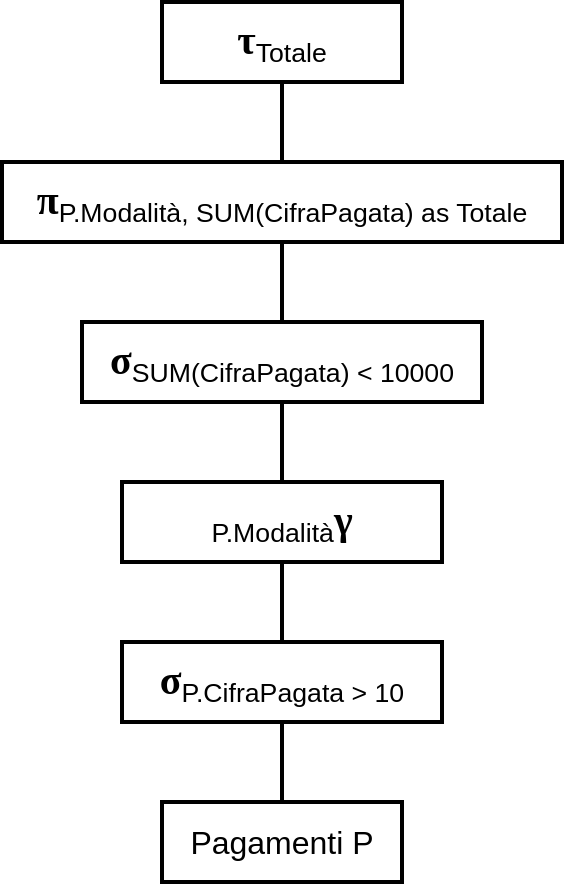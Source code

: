 <mxfile version="14.5.0" type="google"><diagram id="MebwLMxd-32iLljwUJyI" name="Page-1"><mxGraphModel dx="492" dy="565" grid="1" gridSize="10" guides="1" tooltips="1" connect="1" arrows="1" fold="1" page="1" pageScale="1" pageWidth="583" pageHeight="827" math="0" shadow="0"><root><mxCell id="0"/><mxCell id="1" parent="0"/><mxCell id="YJkk2lwXoJd3SUIR1IoE-1" value="&lt;font style=&quot;font-size: 16px&quot;&gt;Pagamenti P&lt;/font&gt;" style="text;html=1;fillColor=none;align=center;verticalAlign=middle;whiteSpace=wrap;rounded=0;strokeColor=#000000;strokeWidth=2;" vertex="1" parent="1"><mxGeometry x="160" y="440" width="120" height="40" as="geometry"/></mxCell><mxCell id="YJkk2lwXoJd3SUIR1IoE-2" value="&lt;font&gt;&lt;font face=&quot;Times New Roman&quot; size=&quot;1&quot;&gt;&lt;b style=&quot;font-size: 20px&quot;&gt;σ&lt;/b&gt;&lt;/font&gt;&lt;span style=&quot;font-size: 16px&quot;&gt;&lt;sub&gt;P.CifraPagata &amp;gt; 10&lt;/sub&gt;&lt;/span&gt;&lt;/font&gt;" style="text;html=1;fillColor=none;align=center;verticalAlign=middle;whiteSpace=wrap;rounded=0;strokeColor=#000000;strokeWidth=2;" vertex="1" parent="1"><mxGeometry x="140" y="360" width="160" height="40" as="geometry"/></mxCell><mxCell id="YJkk2lwXoJd3SUIR1IoE-3" value="" style="endArrow=none;html=1;strokeWidth=2;entryX=0.5;entryY=1;entryDx=0;entryDy=0;" edge="1" parent="1" source="YJkk2lwXoJd3SUIR1IoE-1" target="YJkk2lwXoJd3SUIR1IoE-2"><mxGeometry width="50" height="50" relative="1" as="geometry"><mxPoint x="230" y="280" as="sourcePoint"/><mxPoint x="300" y="170" as="targetPoint"/></mxGeometry></mxCell><mxCell id="YJkk2lwXoJd3SUIR1IoE-4" value="&lt;span style=&quot;font-size: 16px&quot;&gt;&lt;sub&gt;P.Modalità&lt;/sub&gt;&lt;/span&gt;&lt;font face=&quot;Times New Roman&quot; size=&quot;1&quot;&gt;&lt;b style=&quot;font-size: 20px&quot;&gt;γ&lt;/b&gt;&lt;/font&gt;" style="text;html=1;fillColor=none;align=center;verticalAlign=middle;whiteSpace=wrap;rounded=0;strokeColor=#000000;strokeWidth=2;" vertex="1" parent="1"><mxGeometry x="140" y="280" width="160" height="40" as="geometry"/></mxCell><mxCell id="YJkk2lwXoJd3SUIR1IoE-5" value="" style="endArrow=none;html=1;strokeWidth=2;entryX=0.5;entryY=1;entryDx=0;entryDy=0;exitX=0.5;exitY=0;exitDx=0;exitDy=0;" edge="1" parent="1" source="YJkk2lwXoJd3SUIR1IoE-2" target="YJkk2lwXoJd3SUIR1IoE-4"><mxGeometry width="50" height="50" relative="1" as="geometry"><mxPoint x="230" y="450" as="sourcePoint"/><mxPoint x="230" y="424" as="targetPoint"/></mxGeometry></mxCell><mxCell id="YJkk2lwXoJd3SUIR1IoE-6" value="&lt;font&gt;&lt;font face=&quot;Times New Roman&quot; size=&quot;1&quot;&gt;&lt;b style=&quot;font-size: 20px&quot;&gt;σ&lt;/b&gt;&lt;/font&gt;&lt;span style=&quot;font-size: 16px&quot;&gt;&lt;sub&gt;SUM(CifraPagata) &amp;lt; 10000&lt;/sub&gt;&lt;/span&gt;&lt;/font&gt;" style="text;html=1;fillColor=none;align=center;verticalAlign=middle;whiteSpace=wrap;rounded=0;strokeColor=#000000;strokeWidth=2;" vertex="1" parent="1"><mxGeometry x="120" y="200" width="200" height="40" as="geometry"/></mxCell><mxCell id="YJkk2lwXoJd3SUIR1IoE-7" value="" style="endArrow=none;html=1;strokeWidth=2;entryX=0.5;entryY=1;entryDx=0;entryDy=0;exitX=0.5;exitY=0;exitDx=0;exitDy=0;" edge="1" parent="1" source="YJkk2lwXoJd3SUIR1IoE-4" target="YJkk2lwXoJd3SUIR1IoE-6"><mxGeometry width="50" height="50" relative="1" as="geometry"><mxPoint x="230" y="450" as="sourcePoint"/><mxPoint x="230" y="424" as="targetPoint"/></mxGeometry></mxCell><mxCell id="YJkk2lwXoJd3SUIR1IoE-9" value="&lt;font&gt;&lt;font face=&quot;Times New Roman&quot; style=&quot;font-size: 20px&quot;&gt;&lt;b&gt;π&lt;/b&gt;&lt;/font&gt;&lt;span style=&quot;font-size: 16px&quot;&gt;&lt;sub&gt;P.Modalità, SUM(CifraPagata) as Totale&lt;/sub&gt;&lt;/span&gt;&lt;/font&gt;" style="text;html=1;fillColor=none;align=center;verticalAlign=middle;whiteSpace=wrap;rounded=0;strokeColor=#000000;strokeWidth=2;" vertex="1" parent="1"><mxGeometry x="80" y="120" width="280" height="40" as="geometry"/></mxCell><mxCell id="YJkk2lwXoJd3SUIR1IoE-10" value="" style="endArrow=none;html=1;strokeWidth=2;entryX=0.5;entryY=1;entryDx=0;entryDy=0;exitX=0.5;exitY=0;exitDx=0;exitDy=0;" edge="1" parent="1" source="YJkk2lwXoJd3SUIR1IoE-6" target="YJkk2lwXoJd3SUIR1IoE-9"><mxGeometry width="50" height="50" relative="1" as="geometry"><mxPoint x="210" y="180" as="sourcePoint"/><mxPoint x="230" y="250" as="targetPoint"/></mxGeometry></mxCell><mxCell id="YJkk2lwXoJd3SUIR1IoE-11" value="&lt;font&gt;&lt;font face=&quot;Times New Roman&quot;&gt;&lt;span style=&quot;font-size: 20px&quot;&gt;&lt;b&gt;τ&lt;/b&gt;&lt;/span&gt;&lt;/font&gt;&lt;span style=&quot;font-size: 16px&quot;&gt;&lt;sub&gt;Totale&lt;/sub&gt;&lt;/span&gt;&lt;/font&gt;" style="text;html=1;fillColor=none;align=center;verticalAlign=middle;whiteSpace=wrap;rounded=0;strokeColor=#000000;strokeWidth=2;" vertex="1" parent="1"><mxGeometry x="160" y="40" width="120" height="40" as="geometry"/></mxCell><mxCell id="YJkk2lwXoJd3SUIR1IoE-12" value="" style="endArrow=none;html=1;strokeWidth=2;entryX=0.5;entryY=1;entryDx=0;entryDy=0;exitX=0.5;exitY=0;exitDx=0;exitDy=0;" edge="1" parent="1" source="YJkk2lwXoJd3SUIR1IoE-9" target="YJkk2lwXoJd3SUIR1IoE-11"><mxGeometry width="50" height="50" relative="1" as="geometry"><mxPoint x="230" y="210" as="sourcePoint"/><mxPoint x="230" y="170" as="targetPoint"/></mxGeometry></mxCell></root></mxGraphModel></diagram></mxfile>